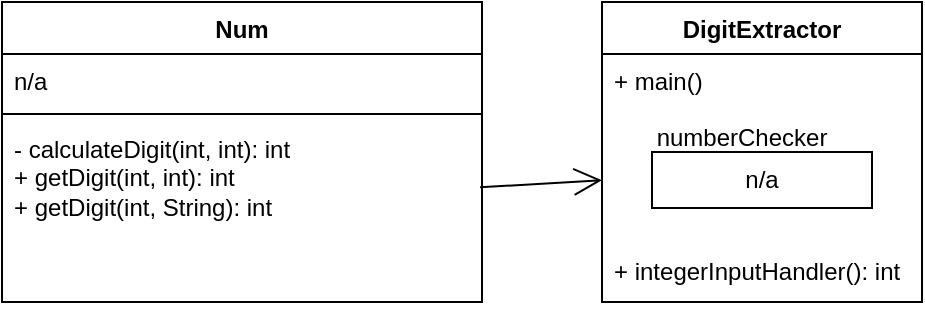 <mxfile version="24.8.3">
  <diagram name="Page-1" id="kA5HnVk3PY72Kj7s9iLt">
    <mxGraphModel dx="856" dy="639" grid="1" gridSize="10" guides="1" tooltips="1" connect="1" arrows="1" fold="1" page="1" pageScale="1" pageWidth="850" pageHeight="1100" math="0" shadow="0">
      <root>
        <mxCell id="0" />
        <mxCell id="1" parent="0" />
        <mxCell id="w75OR77vZisxlL-go-XE-1" value="Num" style="swimlane;fontStyle=1;align=center;verticalAlign=top;childLayout=stackLayout;horizontal=1;startSize=26;horizontalStack=0;resizeParent=1;resizeParentMax=0;resizeLast=0;collapsible=1;marginBottom=0;whiteSpace=wrap;html=1;" parent="1" vertex="1">
          <mxGeometry x="40" y="240" width="240" height="150" as="geometry" />
        </mxCell>
        <mxCell id="w75OR77vZisxlL-go-XE-2" value="n/a" style="text;strokeColor=none;fillColor=none;align=left;verticalAlign=top;spacingLeft=4;spacingRight=4;overflow=hidden;rotatable=0;points=[[0,0.5],[1,0.5]];portConstraint=eastwest;whiteSpace=wrap;html=1;" parent="w75OR77vZisxlL-go-XE-1" vertex="1">
          <mxGeometry y="26" width="240" height="26" as="geometry" />
        </mxCell>
        <mxCell id="w75OR77vZisxlL-go-XE-3" value="" style="line;strokeWidth=1;fillColor=none;align=left;verticalAlign=middle;spacingTop=-1;spacingLeft=3;spacingRight=3;rotatable=0;labelPosition=right;points=[];portConstraint=eastwest;strokeColor=inherit;" parent="w75OR77vZisxlL-go-XE-1" vertex="1">
          <mxGeometry y="52" width="240" height="8" as="geometry" />
        </mxCell>
        <mxCell id="w75OR77vZisxlL-go-XE-4" value="&lt;div&gt;- calculateDigit(int, int): int&lt;/div&gt;&lt;div&gt;+ getDigit(int, int): int&lt;/div&gt;&lt;div&gt;+ getDigit(int, String): int&lt;br&gt;&lt;/div&gt;" style="text;strokeColor=none;fillColor=none;align=left;verticalAlign=top;spacingLeft=4;spacingRight=4;overflow=hidden;rotatable=0;points=[[0,0.5],[1,0.5]];portConstraint=eastwest;whiteSpace=wrap;html=1;" parent="w75OR77vZisxlL-go-XE-1" vertex="1">
          <mxGeometry y="60" width="240" height="90" as="geometry" />
        </mxCell>
        <mxCell id="w75OR77vZisxlL-go-XE-7" value="" style="endArrow=open;endFill=1;endSize=12;html=1;rounded=0;exitX=0.996;exitY=0.363;exitDx=0;exitDy=0;exitPerimeter=0;entryX=0;entryY=0.671;entryDx=0;entryDy=0;entryPerimeter=0;" parent="1" source="w75OR77vZisxlL-go-XE-4" target="T4uGEwKHYDj6hrkYSZt6-9" edge="1">
          <mxGeometry width="160" relative="1" as="geometry">
            <mxPoint x="270" y="420" as="sourcePoint" />
            <mxPoint x="338.07" y="329.04" as="targetPoint" />
          </mxGeometry>
        </mxCell>
        <mxCell id="T4uGEwKHYDj6hrkYSZt6-6" value="DigitExtractor" style="swimlane;fontStyle=1;align=center;verticalAlign=top;childLayout=stackLayout;horizontal=1;startSize=26;horizontalStack=0;resizeParent=1;resizeParentMax=0;resizeLast=0;collapsible=1;marginBottom=0;whiteSpace=wrap;html=1;" parent="1" vertex="1">
          <mxGeometry x="340" y="240" width="160" height="150" as="geometry" />
        </mxCell>
        <mxCell id="T4uGEwKHYDj6hrkYSZt6-9" value="&lt;div&gt;+ main()&lt;/div&gt;" style="text;strokeColor=none;fillColor=none;align=left;verticalAlign=top;spacingLeft=4;spacingRight=4;overflow=hidden;rotatable=0;points=[[0,0.5],[1,0.5]];portConstraint=eastwest;whiteSpace=wrap;html=1;" parent="T4uGEwKHYDj6hrkYSZt6-6" vertex="1">
          <mxGeometry y="26" width="160" height="94" as="geometry" />
        </mxCell>
        <mxCell id="GUc4pxiToiQ6YLbhYJxq-1" value="+ integerInputHandler(): int" style="text;strokeColor=none;fillColor=none;align=left;verticalAlign=middle;spacingLeft=4;spacingRight=4;overflow=hidden;points=[[0,0.5],[1,0.5]];portConstraint=eastwest;rotatable=0;whiteSpace=wrap;html=1;" vertex="1" parent="T4uGEwKHYDj6hrkYSZt6-6">
          <mxGeometry y="120" width="160" height="30" as="geometry" />
        </mxCell>
        <mxCell id="T4uGEwKHYDj6hrkYSZt6-11" value="n/a" style="html=1;whiteSpace=wrap;" parent="1" vertex="1">
          <mxGeometry x="365" y="315" width="110" height="28" as="geometry" />
        </mxCell>
        <mxCell id="T4uGEwKHYDj6hrkYSZt6-15" value="numberChecker" style="text;html=1;align=center;verticalAlign=middle;whiteSpace=wrap;rounded=0;" parent="1" vertex="1">
          <mxGeometry x="365" y="293" width="90" height="30" as="geometry" />
        </mxCell>
      </root>
    </mxGraphModel>
  </diagram>
</mxfile>
